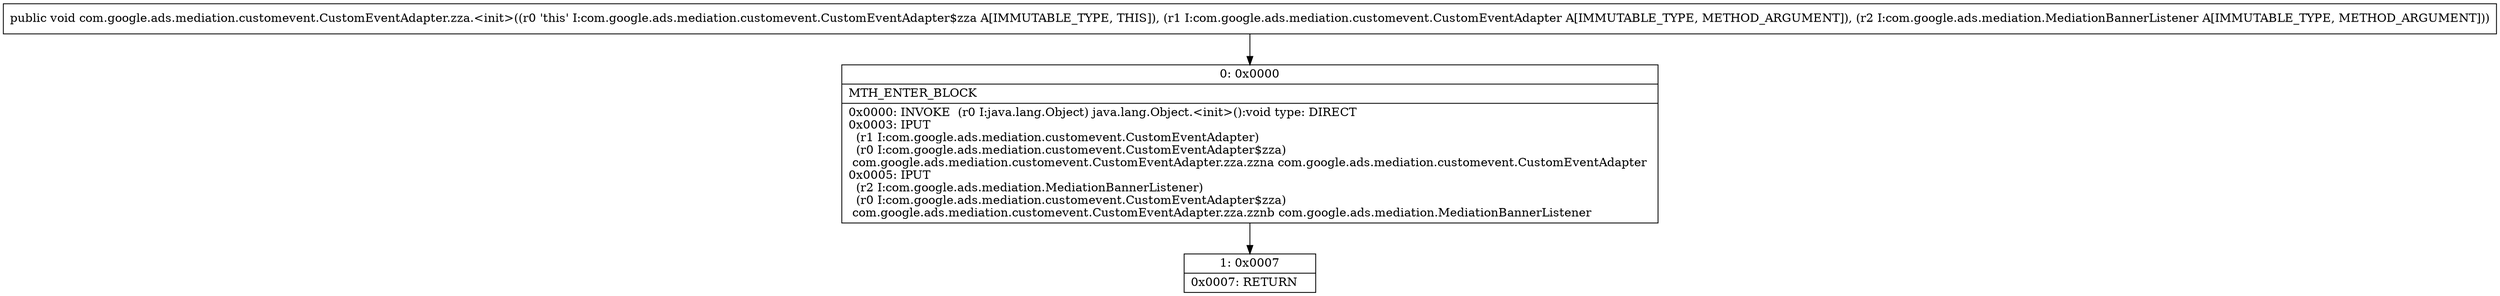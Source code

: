 digraph "CFG forcom.google.ads.mediation.customevent.CustomEventAdapter.zza.\<init\>(Lcom\/google\/ads\/mediation\/customevent\/CustomEventAdapter;Lcom\/google\/ads\/mediation\/MediationBannerListener;)V" {
Node_0 [shape=record,label="{0\:\ 0x0000|MTH_ENTER_BLOCK\l|0x0000: INVOKE  (r0 I:java.lang.Object) java.lang.Object.\<init\>():void type: DIRECT \l0x0003: IPUT  \l  (r1 I:com.google.ads.mediation.customevent.CustomEventAdapter)\l  (r0 I:com.google.ads.mediation.customevent.CustomEventAdapter$zza)\l com.google.ads.mediation.customevent.CustomEventAdapter.zza.zzna com.google.ads.mediation.customevent.CustomEventAdapter \l0x0005: IPUT  \l  (r2 I:com.google.ads.mediation.MediationBannerListener)\l  (r0 I:com.google.ads.mediation.customevent.CustomEventAdapter$zza)\l com.google.ads.mediation.customevent.CustomEventAdapter.zza.zznb com.google.ads.mediation.MediationBannerListener \l}"];
Node_1 [shape=record,label="{1\:\ 0x0007|0x0007: RETURN   \l}"];
MethodNode[shape=record,label="{public void com.google.ads.mediation.customevent.CustomEventAdapter.zza.\<init\>((r0 'this' I:com.google.ads.mediation.customevent.CustomEventAdapter$zza A[IMMUTABLE_TYPE, THIS]), (r1 I:com.google.ads.mediation.customevent.CustomEventAdapter A[IMMUTABLE_TYPE, METHOD_ARGUMENT]), (r2 I:com.google.ads.mediation.MediationBannerListener A[IMMUTABLE_TYPE, METHOD_ARGUMENT])) }"];
MethodNode -> Node_0;
Node_0 -> Node_1;
}

